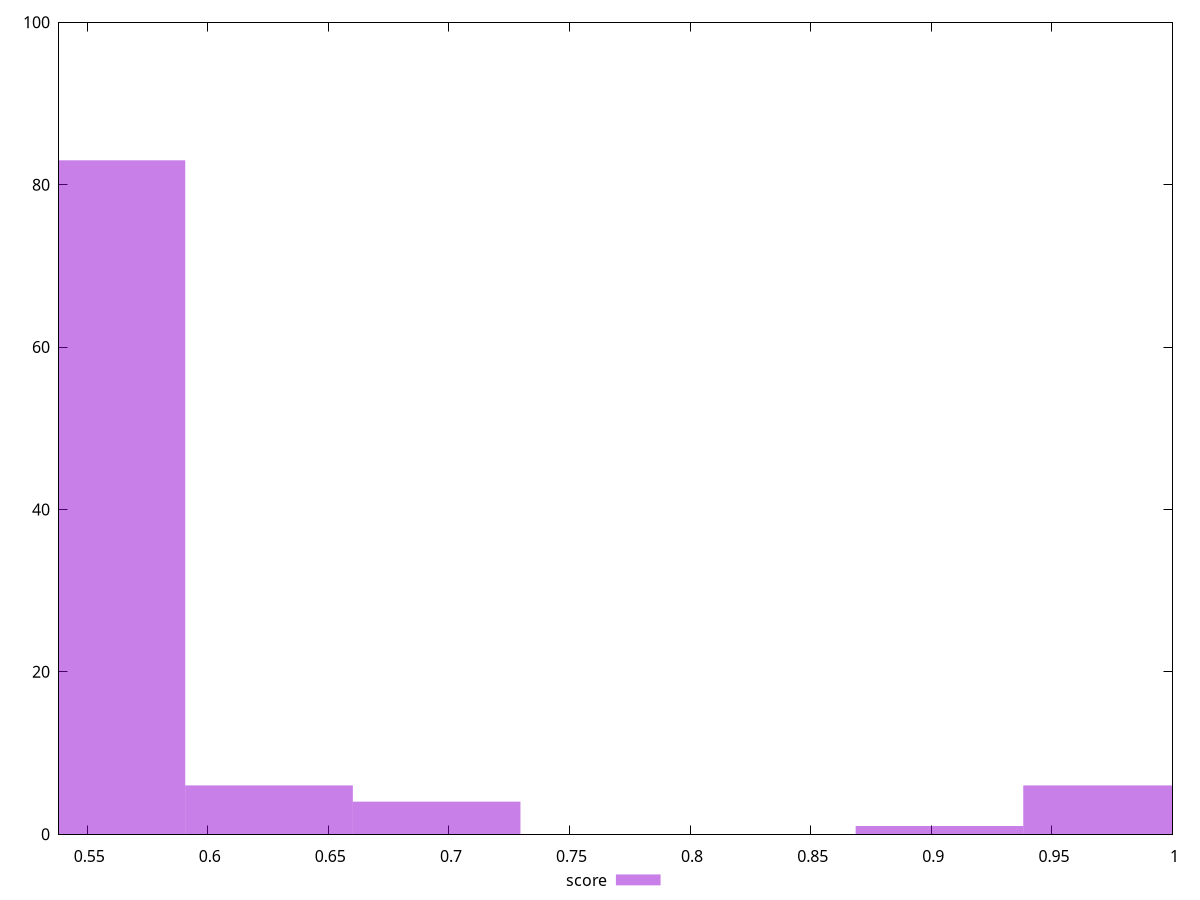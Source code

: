 reset

$score <<EOF
0.9728735630994 6
0.5559277503425143 83
0.6949096879281429 4
0.6254187191353285 6
0.9033825943065857 1
EOF

set key outside below
set boxwidth 0.06949096879281429
set xrange [0.5383333333333333:1]
set yrange [0:100]
set style fill transparent solid 0.5 noborder
set terminal svg size 640, 490 enhanced background rgb 'white'
set output "report_00007_2020-12-11T15:55:29.892Z/uses-rel-preload/samples/pages/score/histogram.svg"

plot $score title "score" with boxes

reset
